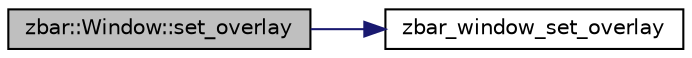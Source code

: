digraph G
{
  edge [fontname="Helvetica",fontsize="10",labelfontname="Helvetica",labelfontsize="10"];
  node [fontname="Helvetica",fontsize="10",shape=record];
  rankdir=LR;
  Node1 [label="zbar::Window::set_overlay",height=0.2,width=0.4,color="black", fillcolor="grey75", style="filled" fontcolor="black"];
  Node1 -> Node2 [color="midnightblue",fontsize="10",style="solid"];
  Node2 [label="zbar_window_set_overlay",height=0.2,width=0.4,color="black", fillcolor="white", style="filled",URL="$zbar_8h.html#ad99efa9854c20d2649dfa88298a22cc2"];
}
